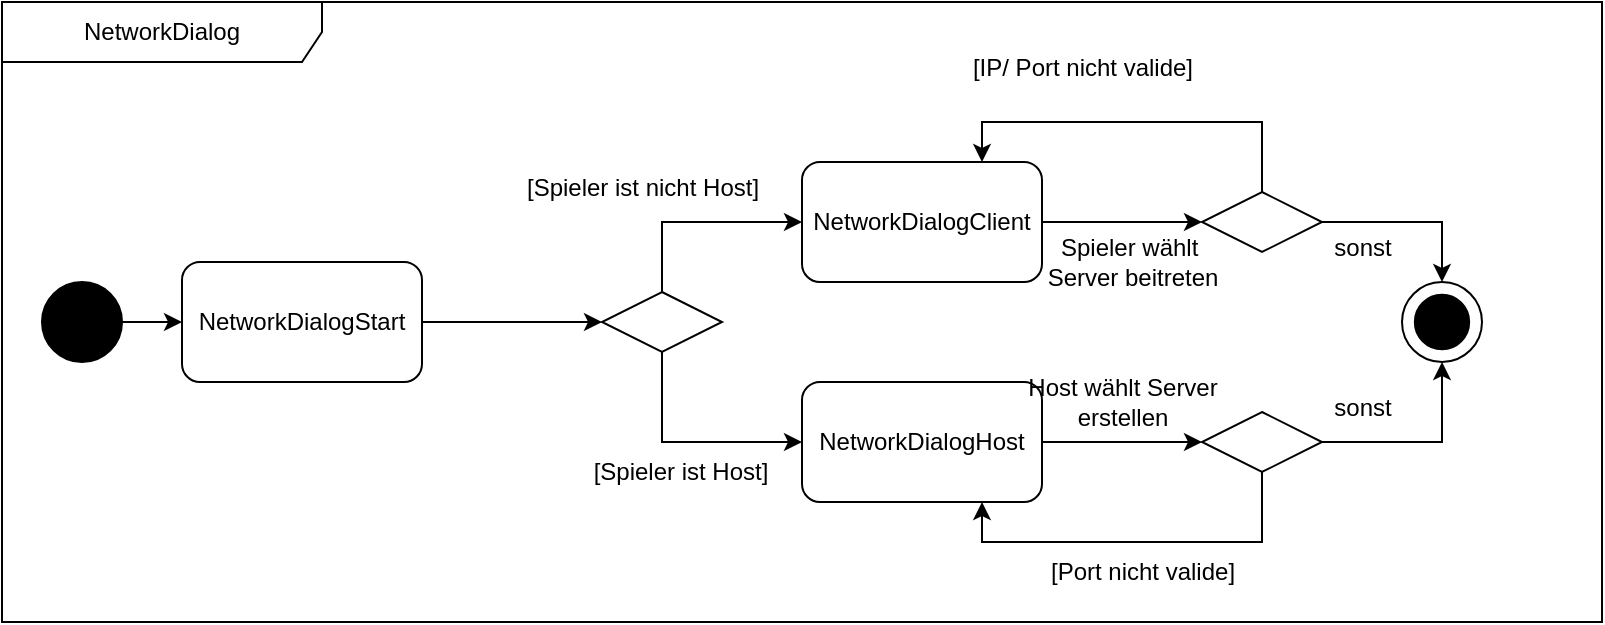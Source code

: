<mxfile version="24.7.8">
  <diagram name="Seite-1" id="3rPhxilipl-q10exPGNB">
    <mxGraphModel dx="1461" dy="823" grid="1" gridSize="10" guides="1" tooltips="1" connect="1" arrows="1" fold="1" page="1" pageScale="1" pageWidth="827" pageHeight="1169" math="0" shadow="0">
      <root>
        <mxCell id="0" />
        <mxCell id="1" parent="0" />
        <mxCell id="zIBkcx2wxeGUyGdtwQ6N-33" style="edgeStyle=orthogonalEdgeStyle;rounded=0;orthogonalLoop=1;jettySize=auto;html=1;entryX=0;entryY=0.5;entryDx=0;entryDy=0;" parent="1" source="zIBkcx2wxeGUyGdtwQ6N-1" target="zIBkcx2wxeGUyGdtwQ6N-4" edge="1">
          <mxGeometry relative="1" as="geometry" />
        </mxCell>
        <mxCell id="zIBkcx2wxeGUyGdtwQ6N-1" value="" style="ellipse;whiteSpace=wrap;html=1;aspect=fixed;fillColor=#000000;" parent="1" vertex="1">
          <mxGeometry x="40" y="480" width="40" height="40" as="geometry" />
        </mxCell>
        <mxCell id="zIBkcx2wxeGUyGdtwQ6N-2" value="" style="ellipse;whiteSpace=wrap;html=1;aspect=fixed;" parent="1" vertex="1">
          <mxGeometry x="720" y="480" width="40" height="40" as="geometry" />
        </mxCell>
        <mxCell id="zIBkcx2wxeGUyGdtwQ6N-3" value="" style="ellipse;whiteSpace=wrap;html=1;aspect=fixed;fillColor=#000000;" parent="1" vertex="1">
          <mxGeometry x="726.41" y="486.41" width="27.18" height="27.18" as="geometry" />
        </mxCell>
        <mxCell id="zIBkcx2wxeGUyGdtwQ6N-8" style="edgeStyle=orthogonalEdgeStyle;rounded=0;orthogonalLoop=1;jettySize=auto;html=1;entryX=0;entryY=0.5;entryDx=0;entryDy=0;" parent="1" source="zIBkcx2wxeGUyGdtwQ6N-4" target="zIBkcx2wxeGUyGdtwQ6N-7" edge="1">
          <mxGeometry relative="1" as="geometry" />
        </mxCell>
        <mxCell id="zIBkcx2wxeGUyGdtwQ6N-4" value="NetworkDialogStart" style="rounded=1;whiteSpace=wrap;html=1;" parent="1" vertex="1">
          <mxGeometry x="110" y="470" width="120" height="60" as="geometry" />
        </mxCell>
        <mxCell id="zIBkcx2wxeGUyGdtwQ6N-19" style="edgeStyle=orthogonalEdgeStyle;rounded=0;orthogonalLoop=1;jettySize=auto;html=1;entryX=0;entryY=0.5;entryDx=0;entryDy=0;" parent="1" source="zIBkcx2wxeGUyGdtwQ6N-5" target="zIBkcx2wxeGUyGdtwQ6N-17" edge="1">
          <mxGeometry relative="1" as="geometry" />
        </mxCell>
        <mxCell id="zIBkcx2wxeGUyGdtwQ6N-5" value="NetworkDialogClient" style="rounded=1;whiteSpace=wrap;html=1;" parent="1" vertex="1">
          <mxGeometry x="420" y="420" width="120" height="60" as="geometry" />
        </mxCell>
        <mxCell id="zIBkcx2wxeGUyGdtwQ6N-20" style="edgeStyle=orthogonalEdgeStyle;rounded=0;orthogonalLoop=1;jettySize=auto;html=1;entryX=0;entryY=0.5;entryDx=0;entryDy=0;" parent="1" source="zIBkcx2wxeGUyGdtwQ6N-6" target="zIBkcx2wxeGUyGdtwQ6N-18" edge="1">
          <mxGeometry relative="1" as="geometry" />
        </mxCell>
        <mxCell id="zIBkcx2wxeGUyGdtwQ6N-6" value="NetworkDialogHost" style="rounded=1;whiteSpace=wrap;html=1;" parent="1" vertex="1">
          <mxGeometry x="420" y="530" width="120" height="60" as="geometry" />
        </mxCell>
        <mxCell id="zIBkcx2wxeGUyGdtwQ6N-9" style="edgeStyle=orthogonalEdgeStyle;rounded=0;orthogonalLoop=1;jettySize=auto;html=1;exitX=0.5;exitY=0;exitDx=0;exitDy=0;entryX=0;entryY=0.5;entryDx=0;entryDy=0;" parent="1" source="zIBkcx2wxeGUyGdtwQ6N-7" target="zIBkcx2wxeGUyGdtwQ6N-5" edge="1">
          <mxGeometry relative="1" as="geometry" />
        </mxCell>
        <mxCell id="zIBkcx2wxeGUyGdtwQ6N-14" style="edgeStyle=orthogonalEdgeStyle;rounded=0;orthogonalLoop=1;jettySize=auto;html=1;exitX=0.5;exitY=1;exitDx=0;exitDy=0;entryX=0;entryY=0.5;entryDx=0;entryDy=0;" parent="1" source="zIBkcx2wxeGUyGdtwQ6N-7" target="zIBkcx2wxeGUyGdtwQ6N-6" edge="1">
          <mxGeometry relative="1" as="geometry" />
        </mxCell>
        <mxCell id="zIBkcx2wxeGUyGdtwQ6N-7" value="" style="rhombus;whiteSpace=wrap;html=1;" parent="1" vertex="1">
          <mxGeometry x="320" y="485" width="60" height="30" as="geometry" />
        </mxCell>
        <mxCell id="zIBkcx2wxeGUyGdtwQ6N-15" value="[Spieler ist nicht Host]" style="text;html=1;align=center;verticalAlign=middle;resizable=0;points=[];autosize=1;strokeColor=none;fillColor=none;" parent="1" vertex="1">
          <mxGeometry x="270" y="418" width="140" height="30" as="geometry" />
        </mxCell>
        <mxCell id="zIBkcx2wxeGUyGdtwQ6N-16" value="[Spieler ist Host]" style="text;html=1;align=center;verticalAlign=middle;resizable=0;points=[];autosize=1;strokeColor=none;fillColor=none;" parent="1" vertex="1">
          <mxGeometry x="304" y="560" width="110" height="30" as="geometry" />
        </mxCell>
        <mxCell id="zIBkcx2wxeGUyGdtwQ6N-22" style="edgeStyle=orthogonalEdgeStyle;rounded=0;orthogonalLoop=1;jettySize=auto;html=1;exitX=0.5;exitY=0;exitDx=0;exitDy=0;entryX=0.75;entryY=0;entryDx=0;entryDy=0;" parent="1" source="zIBkcx2wxeGUyGdtwQ6N-17" target="zIBkcx2wxeGUyGdtwQ6N-5" edge="1">
          <mxGeometry relative="1" as="geometry">
            <Array as="points">
              <mxPoint x="650" y="400" />
              <mxPoint x="510" y="400" />
            </Array>
          </mxGeometry>
        </mxCell>
        <mxCell id="zIBkcx2wxeGUyGdtwQ6N-23" style="edgeStyle=orthogonalEdgeStyle;rounded=0;orthogonalLoop=1;jettySize=auto;html=1;entryX=0.5;entryY=0;entryDx=0;entryDy=0;" parent="1" source="zIBkcx2wxeGUyGdtwQ6N-17" target="zIBkcx2wxeGUyGdtwQ6N-2" edge="1">
          <mxGeometry relative="1" as="geometry" />
        </mxCell>
        <mxCell id="zIBkcx2wxeGUyGdtwQ6N-17" value="" style="rhombus;whiteSpace=wrap;html=1;" parent="1" vertex="1">
          <mxGeometry x="620" y="435" width="60" height="30" as="geometry" />
        </mxCell>
        <mxCell id="zIBkcx2wxeGUyGdtwQ6N-21" style="edgeStyle=orthogonalEdgeStyle;rounded=0;orthogonalLoop=1;jettySize=auto;html=1;exitX=0.5;exitY=1;exitDx=0;exitDy=0;entryX=0.75;entryY=1;entryDx=0;entryDy=0;" parent="1" source="zIBkcx2wxeGUyGdtwQ6N-18" target="zIBkcx2wxeGUyGdtwQ6N-6" edge="1">
          <mxGeometry relative="1" as="geometry" />
        </mxCell>
        <mxCell id="zIBkcx2wxeGUyGdtwQ6N-24" style="edgeStyle=orthogonalEdgeStyle;rounded=0;orthogonalLoop=1;jettySize=auto;html=1;entryX=0.5;entryY=1;entryDx=0;entryDy=0;" parent="1" source="zIBkcx2wxeGUyGdtwQ6N-18" target="zIBkcx2wxeGUyGdtwQ6N-2" edge="1">
          <mxGeometry relative="1" as="geometry" />
        </mxCell>
        <mxCell id="zIBkcx2wxeGUyGdtwQ6N-18" value="" style="rhombus;whiteSpace=wrap;html=1;" parent="1" vertex="1">
          <mxGeometry x="620" y="545" width="60" height="30" as="geometry" />
        </mxCell>
        <mxCell id="zIBkcx2wxeGUyGdtwQ6N-25" value="Host wählt Server&lt;div&gt;erstellen&lt;/div&gt;" style="text;html=1;align=center;verticalAlign=middle;resizable=0;points=[];autosize=1;strokeColor=none;fillColor=none;" parent="1" vertex="1">
          <mxGeometry x="520" y="520" width="120" height="40" as="geometry" />
        </mxCell>
        <mxCell id="zIBkcx2wxeGUyGdtwQ6N-26" value="Spieler wählt&amp;nbsp;&lt;div&gt;Server beitreten&lt;/div&gt;" style="text;html=1;align=center;verticalAlign=middle;resizable=0;points=[];autosize=1;strokeColor=none;fillColor=none;" parent="1" vertex="1">
          <mxGeometry x="530" y="450" width="110" height="40" as="geometry" />
        </mxCell>
        <mxCell id="zIBkcx2wxeGUyGdtwQ6N-28" value="[IP/ Port nicht valide]" style="text;html=1;align=center;verticalAlign=middle;resizable=0;points=[];autosize=1;strokeColor=none;fillColor=none;" parent="1" vertex="1">
          <mxGeometry x="495" y="358" width="130" height="30" as="geometry" />
        </mxCell>
        <mxCell id="zIBkcx2wxeGUyGdtwQ6N-29" value="[Port nicht valide]" style="text;html=1;align=center;verticalAlign=middle;resizable=0;points=[];autosize=1;strokeColor=none;fillColor=none;" parent="1" vertex="1">
          <mxGeometry x="530" y="610" width="120" height="30" as="geometry" />
        </mxCell>
        <mxCell id="zIBkcx2wxeGUyGdtwQ6N-30" value="sonst" style="text;html=1;align=center;verticalAlign=middle;resizable=0;points=[];autosize=1;strokeColor=none;fillColor=none;" parent="1" vertex="1">
          <mxGeometry x="675" y="528" width="50" height="30" as="geometry" />
        </mxCell>
        <mxCell id="zIBkcx2wxeGUyGdtwQ6N-32" value="sonst" style="text;html=1;align=center;verticalAlign=middle;resizable=0;points=[];autosize=1;strokeColor=none;fillColor=none;" parent="1" vertex="1">
          <mxGeometry x="675" y="448" width="50" height="30" as="geometry" />
        </mxCell>
        <mxCell id="CRrxGlU3tbu3WneFUTWt-1" value="NetworkDialog" style="shape=umlFrame;whiteSpace=wrap;html=1;pointerEvents=0;recursiveResize=0;container=1;collapsible=0;width=160;" parent="1" vertex="1">
          <mxGeometry x="20" y="340" width="800" height="310" as="geometry" />
        </mxCell>
      </root>
    </mxGraphModel>
  </diagram>
</mxfile>
